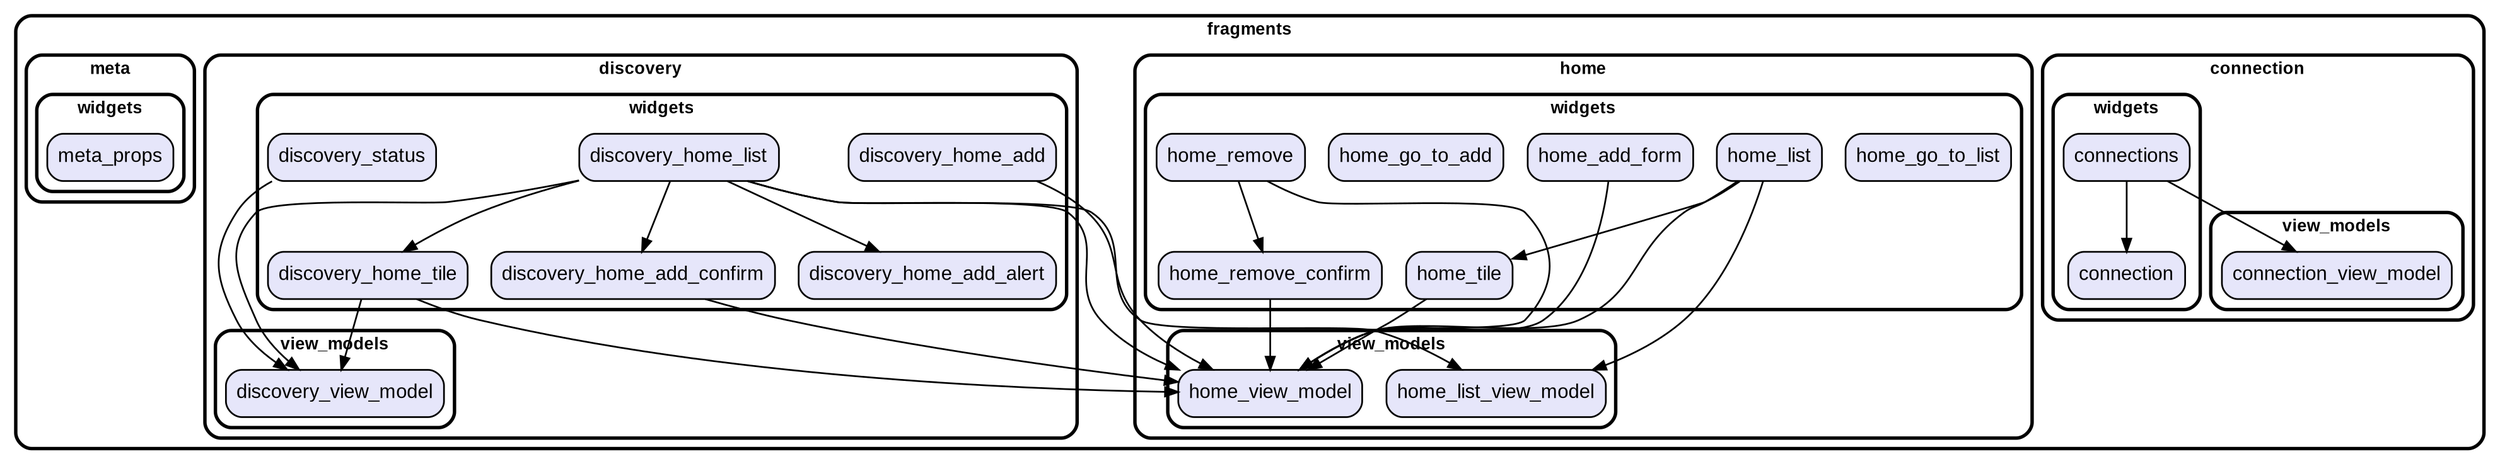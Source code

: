 digraph "" {
  graph [style=rounded fontname="Arial Black" fontsize=13 penwidth=2.6];
  node [shape=rect style="filled,rounded" fontname=Arial fontsize=15 fillcolor=Lavender penwidth=1.3];
  edge [penwidth=1.3];
  "/home/view_models/home_view_model.dart" [label="home_view_model"];
  "/home/view_models/home_list_view_model.dart" [label="home_list_view_model"];
  "/home/widgets/home_go_to_list.dart" [label="home_go_to_list"];
  "/home/widgets/home_remove.dart" [label="home_remove"];
  "/home/widgets/home_tile.dart" [label="home_tile"];
  "/home/widgets/home_remove_confirm.dart" [label="home_remove_confirm"];
  "/home/widgets/home_add_form.dart" [label="home_add_form"];
  "/home/widgets/home_go_to_add.dart" [label="home_go_to_add"];
  "/home/widgets/home_list.dart" [label="home_list"];
  "/connection/view_models/connection_view_model.dart" [label="connection_view_model"];
  "/connection/widgets/connection.dart" [label="connection"];
  "/connection/widgets/connections.dart" [label="connections"];
  "/discovery/view_models/discovery_view_model.dart" [label="discovery_view_model"];
  "/discovery/widgets/discovery_home_add_confirm.dart" [label="discovery_home_add_confirm"];
  "/discovery/widgets/discovery_status.dart" [label="discovery_status"];
  "/discovery/widgets/discovery_home_add_alert.dart" [label="discovery_home_add_alert"];
  "/discovery/widgets/discovery_home_add.dart" [label="discovery_home_add"];
  "/discovery/widgets/discovery_home_tile.dart" [label="discovery_home_tile"];
  "/discovery/widgets/discovery_home_list.dart" [label="discovery_home_list"];
  "/meta/widgets/meta_props.dart" [label="meta_props"];
  subgraph "cluster~" {
    label="fragments";
    subgraph "cluster~/home" {
      label="home";
      subgraph "cluster~/home/view_models" {
        label="view_models";
        "/home/view_models/home_view_model.dart";
        "/home/view_models/home_list_view_model.dart";
      }
      subgraph "cluster~/home/widgets" {
        label="widgets";
        "/home/widgets/home_go_to_list.dart";
        "/home/widgets/home_remove.dart";
        "/home/widgets/home_tile.dart";
        "/home/widgets/home_remove_confirm.dart";
        "/home/widgets/home_add_form.dart";
        "/home/widgets/home_go_to_add.dart";
        "/home/widgets/home_list.dart";
      }
    }
    subgraph "cluster~/connection" {
      label="connection";
      subgraph "cluster~/connection/view_models" {
        label="view_models";
        "/connection/view_models/connection_view_model.dart";
      }
      subgraph "cluster~/connection/widgets" {
        label="widgets";
        "/connection/widgets/connection.dart";
        "/connection/widgets/connections.dart";
      }
    }
    subgraph "cluster~/discovery" {
      label="discovery";
      subgraph "cluster~/discovery/view_models" {
        label="view_models";
        "/discovery/view_models/discovery_view_model.dart";
      }
      subgraph "cluster~/discovery/widgets" {
        label="widgets";
        "/discovery/widgets/discovery_home_add_confirm.dart";
        "/discovery/widgets/discovery_status.dart";
        "/discovery/widgets/discovery_home_add_alert.dart";
        "/discovery/widgets/discovery_home_add.dart";
        "/discovery/widgets/discovery_home_tile.dart";
        "/discovery/widgets/discovery_home_list.dart";
      }
    }
    subgraph "cluster~/meta" {
      label="meta";
      subgraph "cluster~/meta/widgets" {
        label="widgets";
        "/meta/widgets/meta_props.dart";
      }
    }
  }
  "/home/widgets/home_remove.dart" -> "/home/view_models/home_view_model.dart";
  "/home/widgets/home_remove.dart" -> "/home/widgets/home_remove_confirm.dart";
  "/home/widgets/home_tile.dart" -> "/home/view_models/home_view_model.dart";
  "/home/widgets/home_remove_confirm.dart" -> "/home/view_models/home_view_model.dart";
  "/home/widgets/home_add_form.dart" -> "/home/view_models/home_view_model.dart";
  "/home/widgets/home_list.dart" -> "/home/view_models/home_list_view_model.dart";
  "/home/widgets/home_list.dart" -> "/home/view_models/home_view_model.dart";
  "/home/widgets/home_list.dart" -> "/home/widgets/home_tile.dart";
  "/connection/widgets/connections.dart" -> "/connection/view_models/connection_view_model.dart";
  "/connection/widgets/connections.dart" -> "/connection/widgets/connection.dart";
  "/discovery/widgets/discovery_home_add_confirm.dart" -> "/home/view_models/home_view_model.dart";
  "/discovery/widgets/discovery_status.dart" -> "/discovery/view_models/discovery_view_model.dart";
  "/discovery/widgets/discovery_home_add.dart" -> "/home/view_models/home_view_model.dart";
  "/discovery/widgets/discovery_home_tile.dart" -> "/discovery/view_models/discovery_view_model.dart";
  "/discovery/widgets/discovery_home_tile.dart" -> "/home/view_models/home_view_model.dart";
  "/discovery/widgets/discovery_home_list.dart" -> "/discovery/view_models/discovery_view_model.dart";
  "/discovery/widgets/discovery_home_list.dart" -> "/discovery/widgets/discovery_home_add_alert.dart";
  "/discovery/widgets/discovery_home_list.dart" -> "/discovery/widgets/discovery_home_add_confirm.dart";
  "/discovery/widgets/discovery_home_list.dart" -> "/discovery/widgets/discovery_home_tile.dart";
  "/discovery/widgets/discovery_home_list.dart" -> "/home/view_models/home_list_view_model.dart";
  "/discovery/widgets/discovery_home_list.dart" -> "/home/view_models/home_view_model.dart";
}
